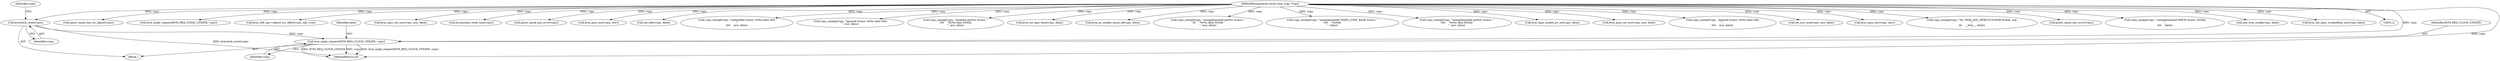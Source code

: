 digraph "0_linux_0b79459b482e85cb7426aa7da683a9f2c97aeae1_2@pointer" {
"1000298" [label="(Call,kvmclock_reset(vcpu))"];
"1000113" [label="(MethodParameterIn,struct kvm_vcpu *vcpu)"];
"1000307" [label="(Call,kvm_make_request(KVM_REQ_CLOCK_UPDATE, vcpu))"];
"1000238" [label="(Call,guest_cpuid_has_tsc_adjust(vcpu))"];
"1000439" [label="(Call,kvm_make_request(KVM_REQ_STEAL_UPDATE, vcpu))"];
"1000257" [label="(Call,kvm_x86_ops->adjust_tsc_offset(vcpu, adj, true))"];
"1000638" [label="(MethodReturn,int)"];
"1000495" [label="(Call,kvm_pmu_set_msr(vcpu, msr, data))"];
"1000297" [label="(Block,)"];
"1000436" [label="(Call,accumulate_steal_time(vcpu))"];
"1000558" [label="(Call,guest_cpuid_has_osvw(vcpu))"];
"1000303" [label="(Identifier,vcpu)"];
"1000609" [label="(Call,kvm_pmu_msr(vcpu, msr))"];
"1000144" [label="(Call,set_efer(vcpu, data))"];
"1000621" [label="(Call,vcpu_unimpl(vcpu, \"unhandled wrmsr: 0x%x data %llx\n\",\n\t\t\t\t    msr, data))"];
"1000298" [label="(Call,kvmclock_reset(vcpu))"];
"1000549" [label="(Call,vcpu_unimpl(vcpu, \"ignored wrmsr: 0x%x data %llx\n\", msr, data))"];
"1000505" [label="(Call,vcpu_unimpl(vcpu, \"disabled perfctr wrmsr: \"\n\t\t\t\t    \"0x%x data 0x%llx\n\", msr, data))"];
"1000221" [label="(Call,kvm_set_apic_base(vcpu, data))"];
"1000370" [label="(Call,kvm_pv_enable_async_pf(vcpu, data))"];
"1000477" [label="(Call,vcpu_unimpl(vcpu, \"unimplemented perfctr wrmsr: \"\n\t\t\t    \"0x%x data 0x%llx\n\", msr, data))"];
"1000308" [label="(Identifier,KVM_REQ_CLOCK_UPDATE)"];
"1000309" [label="(Identifier,vcpu)"];
"1000184" [label="(Call,vcpu_unimpl(vcpu, \"unimplemented MMIO_CONF_BASE wrmsr: \"\n\t\t\t\t    \"0x%llx\n\", data))"];
"1000113" [label="(MethodParameterIn,struct kvm_vcpu *vcpu)"];
"1000299" [label="(Identifier,vcpu)"];
"1000467" [label="(Call,vcpu_unimpl(vcpu, \"unimplemented perfctr wrmsr: \"\n\t\t\t\t    \"0x%x data 0x%llx\n\", msr, data))"];
"1000445" [label="(Call,kvm_lapic_enable_pv_eoi(vcpu, data))"];
"1000613" [label="(Call,kvm_pmu_set_msr(vcpu, msr, data))"];
"1000630" [label="(Call,vcpu_unimpl(vcpu, \"ignored wrmsr: 0x%x data %llx\n\",\n\t\t\t\t    msr, data))"];
"1000455" [label="(Call,set_msr_mce(vcpu, msr, data))"];
"1000307" [label="(Call,kvm_make_request(KVM_REQ_CLOCK_UPDATE, vcpu))"];
"1000491" [label="(Call,kvm_pmu_msr(vcpu, msr))"];
"1000208" [label="(Call,vcpu_unimpl(vcpu, \"%s: MSR_IA32_DEBUGCTLMSR 0x%llx, nop\n\",\n\t\t\t    __func__, data))"];
"1000313" [label="(Identifier,data)"];
"1000575" [label="(Call,guest_cpuid_has_osvw(vcpu))"];
"1000171" [label="(Call,vcpu_unimpl(vcpu, \"unimplemented HWCR wrmsr: 0x%llx\n\",\n\t\t\t\t    data))"];
"1000605" [label="(Call,xen_hvm_config(vcpu, data))"];
"1000232" [label="(Call,kvm_set_lapic_tscdeadline_msr(vcpu, data))"];
"1000298" -> "1000297"  [label="AST: "];
"1000298" -> "1000299"  [label="CFG: "];
"1000299" -> "1000298"  [label="AST: "];
"1000303" -> "1000298"  [label="CFG: "];
"1000298" -> "1000638"  [label="DDG: kvmclock_reset(vcpu)"];
"1000113" -> "1000298"  [label="DDG: vcpu"];
"1000298" -> "1000307"  [label="DDG: vcpu"];
"1000113" -> "1000112"  [label="AST: "];
"1000113" -> "1000638"  [label="DDG: vcpu"];
"1000113" -> "1000144"  [label="DDG: vcpu"];
"1000113" -> "1000171"  [label="DDG: vcpu"];
"1000113" -> "1000184"  [label="DDG: vcpu"];
"1000113" -> "1000208"  [label="DDG: vcpu"];
"1000113" -> "1000221"  [label="DDG: vcpu"];
"1000113" -> "1000232"  [label="DDG: vcpu"];
"1000113" -> "1000238"  [label="DDG: vcpu"];
"1000113" -> "1000257"  [label="DDG: vcpu"];
"1000113" -> "1000307"  [label="DDG: vcpu"];
"1000113" -> "1000370"  [label="DDG: vcpu"];
"1000113" -> "1000436"  [label="DDG: vcpu"];
"1000113" -> "1000439"  [label="DDG: vcpu"];
"1000113" -> "1000445"  [label="DDG: vcpu"];
"1000113" -> "1000455"  [label="DDG: vcpu"];
"1000113" -> "1000467"  [label="DDG: vcpu"];
"1000113" -> "1000477"  [label="DDG: vcpu"];
"1000113" -> "1000491"  [label="DDG: vcpu"];
"1000113" -> "1000495"  [label="DDG: vcpu"];
"1000113" -> "1000505"  [label="DDG: vcpu"];
"1000113" -> "1000549"  [label="DDG: vcpu"];
"1000113" -> "1000558"  [label="DDG: vcpu"];
"1000113" -> "1000575"  [label="DDG: vcpu"];
"1000113" -> "1000605"  [label="DDG: vcpu"];
"1000113" -> "1000609"  [label="DDG: vcpu"];
"1000113" -> "1000613"  [label="DDG: vcpu"];
"1000113" -> "1000621"  [label="DDG: vcpu"];
"1000113" -> "1000630"  [label="DDG: vcpu"];
"1000307" -> "1000297"  [label="AST: "];
"1000307" -> "1000309"  [label="CFG: "];
"1000308" -> "1000307"  [label="AST: "];
"1000309" -> "1000307"  [label="AST: "];
"1000313" -> "1000307"  [label="CFG: "];
"1000307" -> "1000638"  [label="DDG: vcpu"];
"1000307" -> "1000638"  [label="DDG: kvm_make_request(KVM_REQ_CLOCK_UPDATE, vcpu)"];
"1000307" -> "1000638"  [label="DDG: KVM_REQ_CLOCK_UPDATE"];
}
